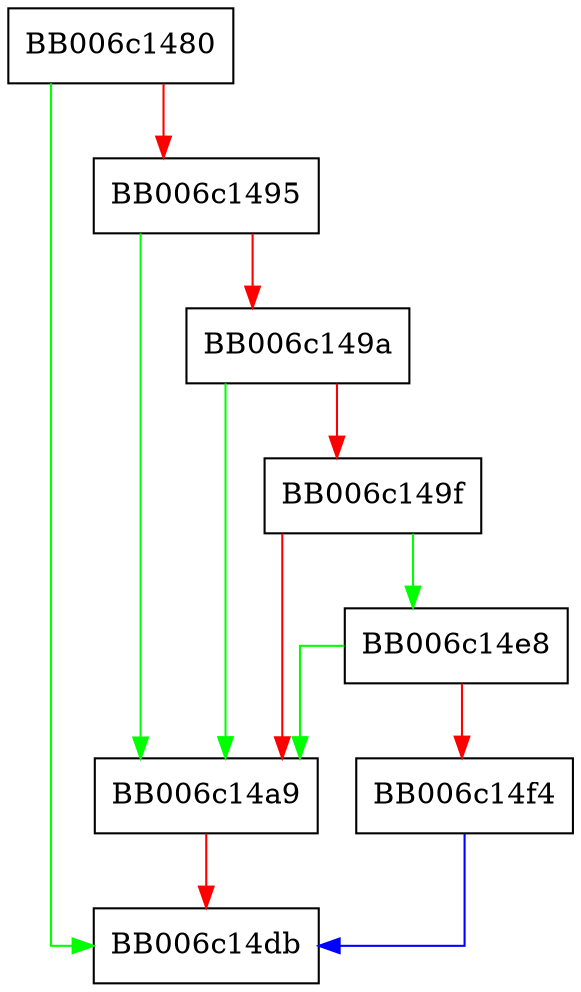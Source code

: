 digraph x25519_init {
  node [shape="box"];
  graph [splines=ortho];
  BB006c1480 -> BB006c14db [color="green"];
  BB006c1480 -> BB006c1495 [color="red"];
  BB006c1495 -> BB006c14a9 [color="green"];
  BB006c1495 -> BB006c149a [color="red"];
  BB006c149a -> BB006c14a9 [color="green"];
  BB006c149a -> BB006c149f [color="red"];
  BB006c149f -> BB006c14e8 [color="green"];
  BB006c149f -> BB006c14a9 [color="red"];
  BB006c14a9 -> BB006c14db [color="red"];
  BB006c14e8 -> BB006c14a9 [color="green"];
  BB006c14e8 -> BB006c14f4 [color="red"];
  BB006c14f4 -> BB006c14db [color="blue"];
}
